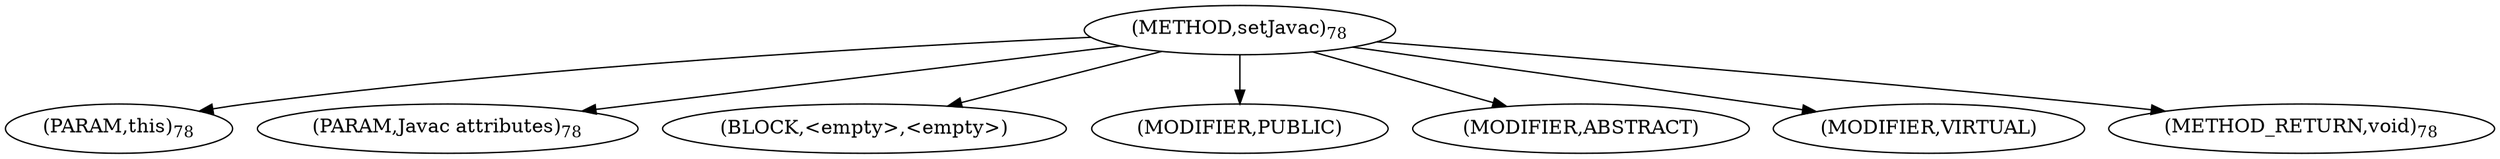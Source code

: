 digraph "setJavac" {  
"7" [label = <(METHOD,setJavac)<SUB>78</SUB>> ]
"8" [label = <(PARAM,this)<SUB>78</SUB>> ]
"9" [label = <(PARAM,Javac attributes)<SUB>78</SUB>> ]
"10" [label = <(BLOCK,&lt;empty&gt;,&lt;empty&gt;)> ]
"11" [label = <(MODIFIER,PUBLIC)> ]
"12" [label = <(MODIFIER,ABSTRACT)> ]
"13" [label = <(MODIFIER,VIRTUAL)> ]
"14" [label = <(METHOD_RETURN,void)<SUB>78</SUB>> ]
  "7" -> "8" 
  "7" -> "9" 
  "7" -> "10" 
  "7" -> "11" 
  "7" -> "12" 
  "7" -> "13" 
  "7" -> "14" 
}

